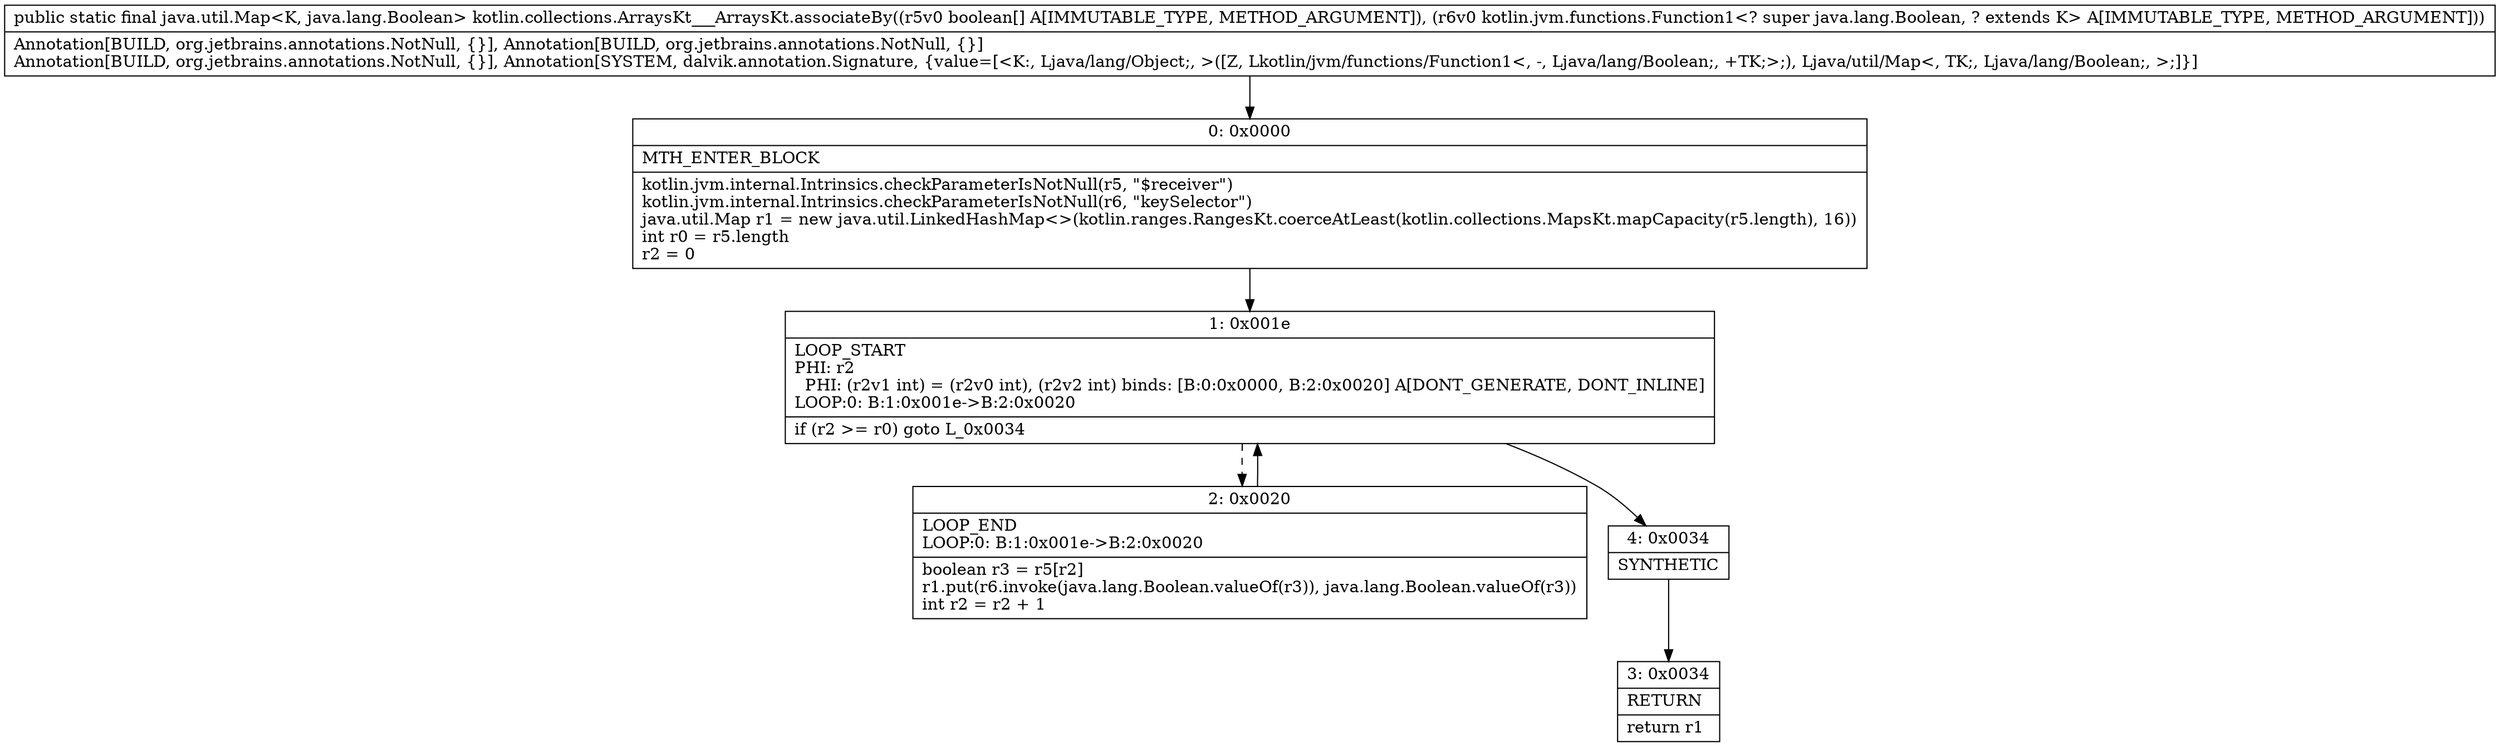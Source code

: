 digraph "CFG forkotlin.collections.ArraysKt___ArraysKt.associateBy([ZLkotlin\/jvm\/functions\/Function1;)Ljava\/util\/Map;" {
Node_0 [shape=record,label="{0\:\ 0x0000|MTH_ENTER_BLOCK\l|kotlin.jvm.internal.Intrinsics.checkParameterIsNotNull(r5, \"$receiver\")\lkotlin.jvm.internal.Intrinsics.checkParameterIsNotNull(r6, \"keySelector\")\ljava.util.Map r1 = new java.util.LinkedHashMap\<\>(kotlin.ranges.RangesKt.coerceAtLeast(kotlin.collections.MapsKt.mapCapacity(r5.length), 16))\lint r0 = r5.length\lr2 = 0\l}"];
Node_1 [shape=record,label="{1\:\ 0x001e|LOOP_START\lPHI: r2 \l  PHI: (r2v1 int) = (r2v0 int), (r2v2 int) binds: [B:0:0x0000, B:2:0x0020] A[DONT_GENERATE, DONT_INLINE]\lLOOP:0: B:1:0x001e\-\>B:2:0x0020\l|if (r2 \>= r0) goto L_0x0034\l}"];
Node_2 [shape=record,label="{2\:\ 0x0020|LOOP_END\lLOOP:0: B:1:0x001e\-\>B:2:0x0020\l|boolean r3 = r5[r2]\lr1.put(r6.invoke(java.lang.Boolean.valueOf(r3)), java.lang.Boolean.valueOf(r3))\lint r2 = r2 + 1\l}"];
Node_3 [shape=record,label="{3\:\ 0x0034|RETURN\l|return r1\l}"];
Node_4 [shape=record,label="{4\:\ 0x0034|SYNTHETIC\l}"];
MethodNode[shape=record,label="{public static final java.util.Map\<K, java.lang.Boolean\> kotlin.collections.ArraysKt___ArraysKt.associateBy((r5v0 boolean[] A[IMMUTABLE_TYPE, METHOD_ARGUMENT]), (r6v0 kotlin.jvm.functions.Function1\<? super java.lang.Boolean, ? extends K\> A[IMMUTABLE_TYPE, METHOD_ARGUMENT]))  | Annotation[BUILD, org.jetbrains.annotations.NotNull, \{\}], Annotation[BUILD, org.jetbrains.annotations.NotNull, \{\}]\lAnnotation[BUILD, org.jetbrains.annotations.NotNull, \{\}], Annotation[SYSTEM, dalvik.annotation.Signature, \{value=[\<K:, Ljava\/lang\/Object;, \>([Z, Lkotlin\/jvm\/functions\/Function1\<, \-, Ljava\/lang\/Boolean;, +TK;\>;), Ljava\/util\/Map\<, TK;, Ljava\/lang\/Boolean;, \>;]\}]\l}"];
MethodNode -> Node_0;
Node_0 -> Node_1;
Node_1 -> Node_2[style=dashed];
Node_1 -> Node_4;
Node_2 -> Node_1;
Node_4 -> Node_3;
}

